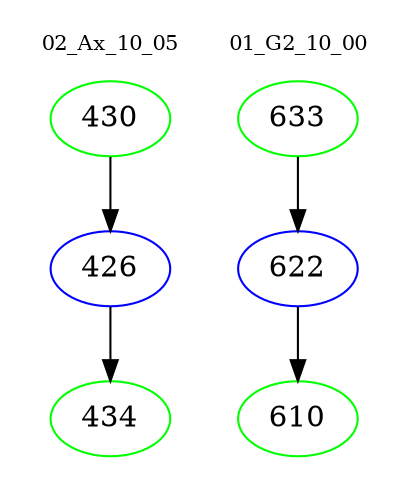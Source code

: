 digraph{
subgraph cluster_0 {
color = white
label = "02_Ax_10_05";
fontsize=10;
T0_430 [label="430", color="green"]
T0_430 -> T0_426 [color="black"]
T0_426 [label="426", color="blue"]
T0_426 -> T0_434 [color="black"]
T0_434 [label="434", color="green"]
}
subgraph cluster_1 {
color = white
label = "01_G2_10_00";
fontsize=10;
T1_633 [label="633", color="green"]
T1_633 -> T1_622 [color="black"]
T1_622 [label="622", color="blue"]
T1_622 -> T1_610 [color="black"]
T1_610 [label="610", color="green"]
}
}
